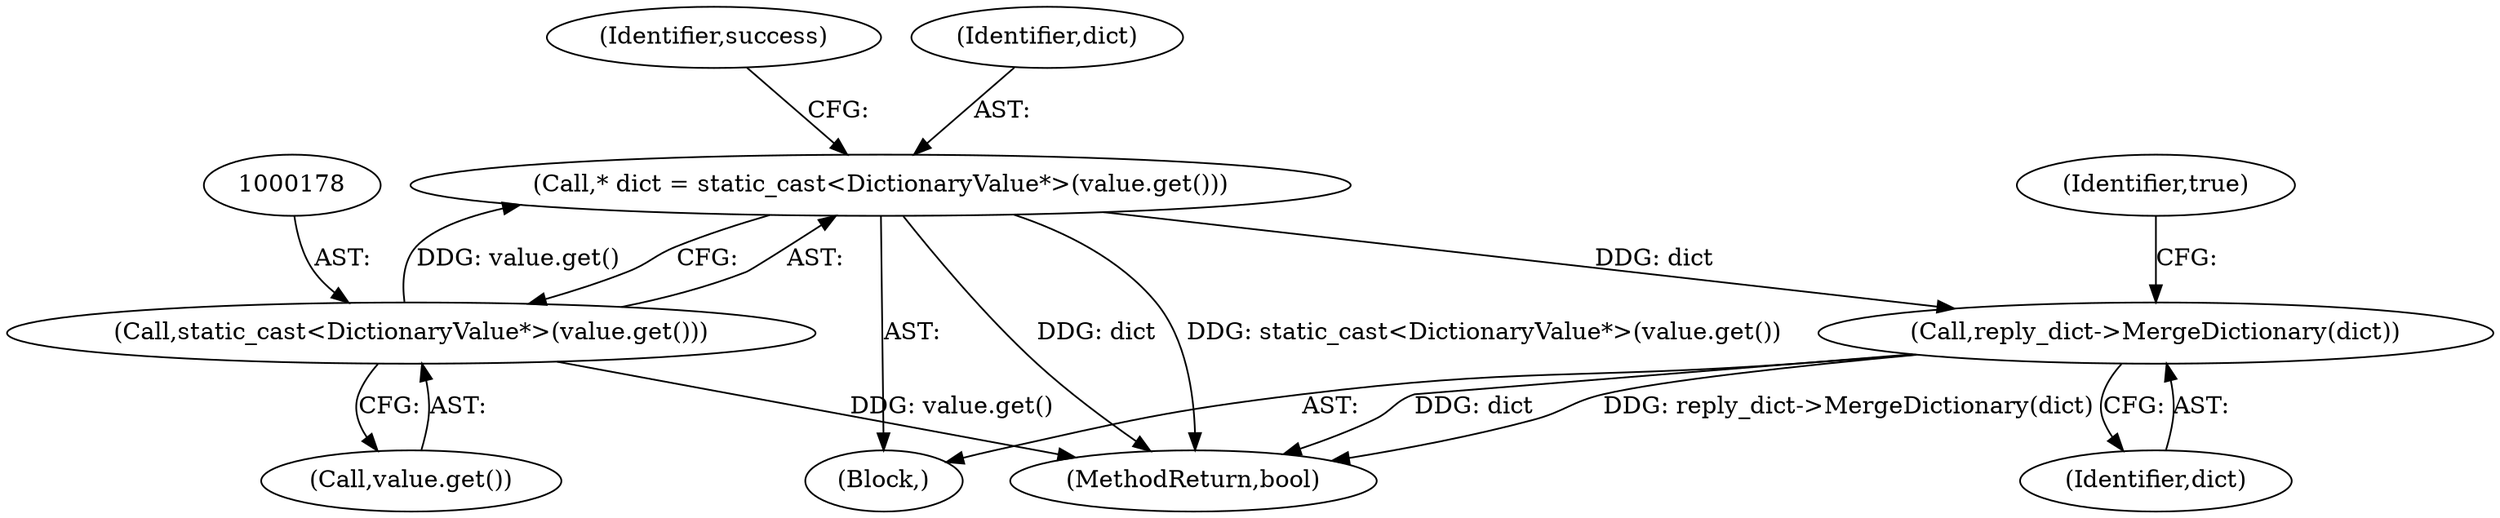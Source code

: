 digraph "0_Chrome_4ab22cfc619ee8ff17a8c50e289ec3b30731ceba@pointer" {
"1000211" [label="(Call,reply_dict->MergeDictionary(dict))"];
"1000175" [label="(Call,* dict = static_cast<DictionaryValue*>(value.get()))"];
"1000177" [label="(Call,static_cast<DictionaryValue*>(value.get()))"];
"1000177" [label="(Call,static_cast<DictionaryValue*>(value.get()))"];
"1000175" [label="(Call,* dict = static_cast<DictionaryValue*>(value.get()))"];
"1000212" [label="(Identifier,dict)"];
"1000182" [label="(Identifier,success)"];
"1000105" [label="(Block,)"];
"1000179" [label="(Call,value.get())"];
"1000176" [label="(Identifier,dict)"];
"1000211" [label="(Call,reply_dict->MergeDictionary(dict))"];
"1000214" [label="(Identifier,true)"];
"1000215" [label="(MethodReturn,bool)"];
"1000211" -> "1000105"  [label="AST: "];
"1000211" -> "1000212"  [label="CFG: "];
"1000212" -> "1000211"  [label="AST: "];
"1000214" -> "1000211"  [label="CFG: "];
"1000211" -> "1000215"  [label="DDG: dict"];
"1000211" -> "1000215"  [label="DDG: reply_dict->MergeDictionary(dict)"];
"1000175" -> "1000211"  [label="DDG: dict"];
"1000175" -> "1000105"  [label="AST: "];
"1000175" -> "1000177"  [label="CFG: "];
"1000176" -> "1000175"  [label="AST: "];
"1000177" -> "1000175"  [label="AST: "];
"1000182" -> "1000175"  [label="CFG: "];
"1000175" -> "1000215"  [label="DDG: dict"];
"1000175" -> "1000215"  [label="DDG: static_cast<DictionaryValue*>(value.get())"];
"1000177" -> "1000175"  [label="DDG: value.get()"];
"1000177" -> "1000179"  [label="CFG: "];
"1000178" -> "1000177"  [label="AST: "];
"1000179" -> "1000177"  [label="AST: "];
"1000177" -> "1000215"  [label="DDG: value.get()"];
}
